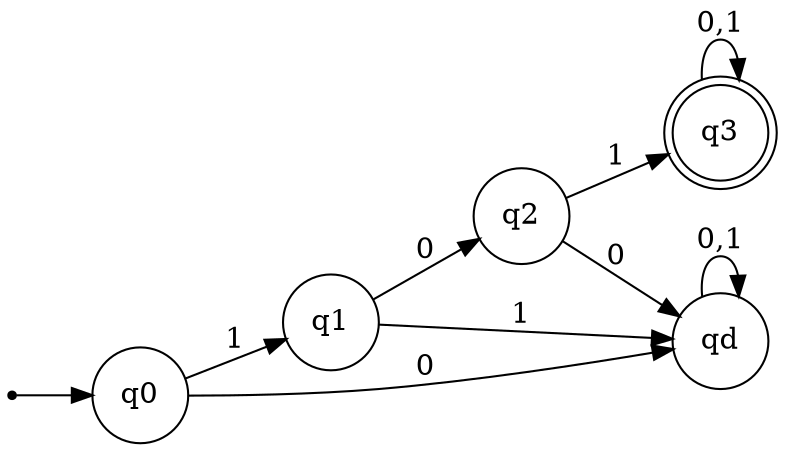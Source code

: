 digraph DFA {
    rankdir=LR;
    size="8,5";
    node [shape = doublecircle]; q3;    // Accepting state
    node [shape = circle]; q0 q1 q2 qd;

    // invisible start arrow
    start [shape=point];
    start -> q0;

    // q0: start state
    q0 -> q1 [label = "1"];
    q0 -> qd [label = "0"];

    // q1: saw '1'
    q1 -> q2 [label = "0"];
    q1 -> qd [label = "1"];   // fixed: go to dead state on 1

    // q2: saw '10'
    q2 -> q3 [label = "1"];
    q2 -> qd [label = "0"];

    // q3: already matched "101" at start, accept all further 0/1
    q3 -> q3 [label = "0,1"];

    // Dead state qd
    qd -> qd [label = "0,1"];
}

